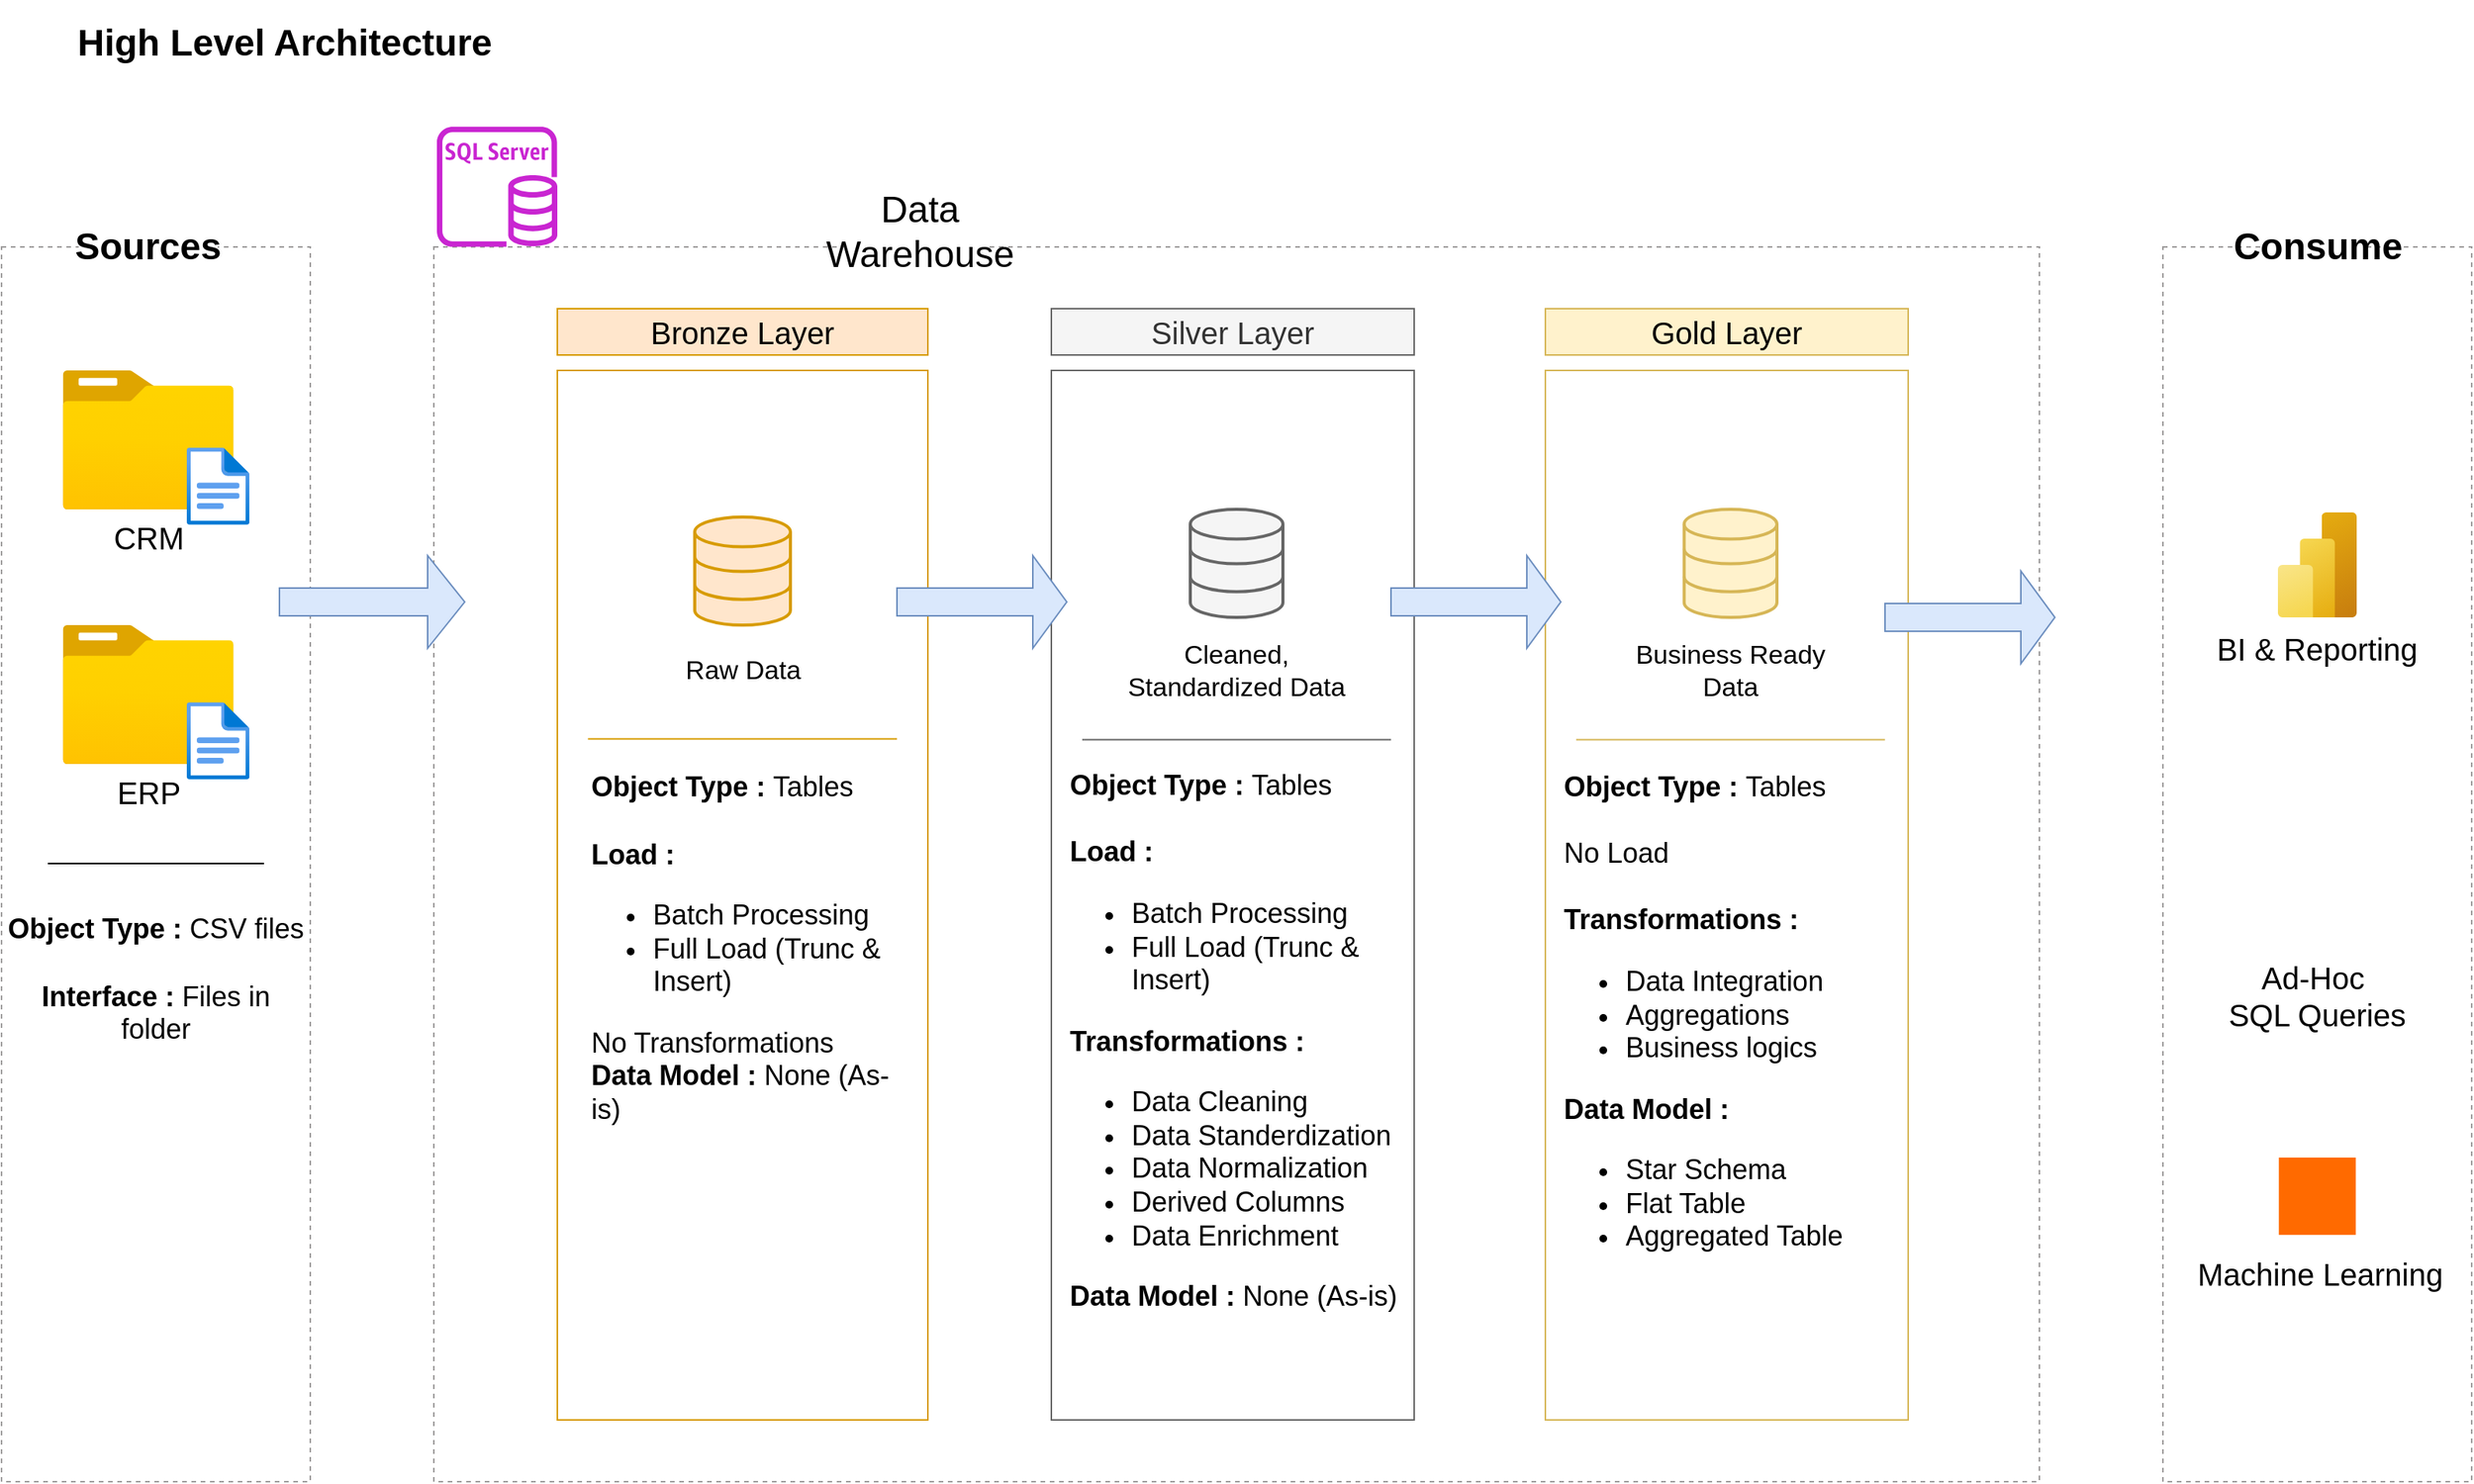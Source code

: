 <mxfile version="27.0.5">
  <diagram name="Page-1" id="aOgyFuMw_JEjIreX88Re">
    <mxGraphModel dx="1689" dy="2897" grid="1" gridSize="10" guides="1" tooltips="1" connect="1" arrows="1" fold="1" page="1" pageScale="1" pageWidth="850" pageHeight="1100" math="0" shadow="0">
      <root>
        <mxCell id="0" />
        <mxCell id="1" parent="0" />
        <mxCell id="VOV3WyJ24jYKWreNuZ23-1" value="&lt;p style=&quot;line-height: 120%;&quot;&gt;&lt;b style=&quot;&quot;&gt;&lt;font style=&quot;font-size: 24px;&quot;&gt;High Level Architecture&lt;/font&gt;&lt;/b&gt;&lt;/p&gt;" style="text;html=1;align=center;verticalAlign=middle;resizable=0;points=[];autosize=1;strokeColor=none;fillColor=none;" parent="1" vertex="1">
          <mxGeometry x="118" y="40" width="290" height="60" as="geometry" />
        </mxCell>
        <mxCell id="VOV3WyJ24jYKWreNuZ23-3" value="" style="rounded=0;whiteSpace=wrap;html=1;fillColor=none;dashed=1;strokeColor=#9f9d9d;" parent="1" vertex="1">
          <mxGeometry x="80" y="200" width="200" height="800" as="geometry" />
        </mxCell>
        <mxCell id="VOV3WyJ24jYKWreNuZ23-4" value="&lt;p&gt;&lt;font style=&quot;font-size: 24px;&quot;&gt;&lt;b&gt;Sources&lt;/b&gt;&lt;/font&gt;&lt;/p&gt;" style="rounded=0;whiteSpace=wrap;html=1;strokeColor=none;" parent="1" vertex="1">
          <mxGeometry x="130" y="180" width="90" height="40" as="geometry" />
        </mxCell>
        <mxCell id="VOV3WyJ24jYKWreNuZ23-6" value="" style="rounded=0;whiteSpace=wrap;html=1;fillColor=none;dashed=1;strokeColor=#9f9d9d;" parent="1" vertex="1">
          <mxGeometry x="360" y="200" width="1040" height="800" as="geometry" />
        </mxCell>
        <mxCell id="VOV3WyJ24jYKWreNuZ23-8" value="&lt;p&gt;&lt;font style=&quot;font-size: 24px;&quot;&gt;Data Warehouse&lt;/font&gt;&lt;/p&gt;" style="rounded=0;whiteSpace=wrap;html=1;strokeColor=none;" parent="1" vertex="1">
          <mxGeometry x="630" y="170" width="90" height="40" as="geometry" />
        </mxCell>
        <mxCell id="VOV3WyJ24jYKWreNuZ23-9" value="" style="rounded=0;whiteSpace=wrap;html=1;fillColor=none;dashed=1;strokeColor=#9f9d9d;" parent="1" vertex="1">
          <mxGeometry x="1480" y="200" width="200" height="800" as="geometry" />
        </mxCell>
        <mxCell id="VOV3WyJ24jYKWreNuZ23-10" value="&lt;p&gt;&lt;font style=&quot;font-size: 24px;&quot;&gt;&lt;b&gt;Consume&lt;/b&gt;&lt;/font&gt;&lt;/p&gt;" style="rounded=0;whiteSpace=wrap;html=1;strokeColor=none;fillColor=default;" parent="1" vertex="1">
          <mxGeometry x="1547.5" y="180" width="65" height="40" as="geometry" />
        </mxCell>
        <mxCell id="VOV3WyJ24jYKWreNuZ23-11" value="&lt;font style=&quot;font-size: 20px;&quot;&gt;Bronze Layer&lt;/font&gt;" style="rounded=0;whiteSpace=wrap;html=1;fillColor=#ffe6cc;strokeColor=#d79b00;" parent="1" vertex="1">
          <mxGeometry x="440" y="240" width="240" height="30" as="geometry" />
        </mxCell>
        <mxCell id="VOV3WyJ24jYKWreNuZ23-12" value="" style="rounded=0;whiteSpace=wrap;html=1;fillColor=none;strokeColor=#d79b00;" parent="1" vertex="1">
          <mxGeometry x="440" y="280" width="240" height="680" as="geometry" />
        </mxCell>
        <mxCell id="VOV3WyJ24jYKWreNuZ23-13" value="&lt;font style=&quot;font-size: 20px;&quot;&gt;Silver Layer&lt;/font&gt;" style="rounded=0;whiteSpace=wrap;html=1;fillColor=#f5f5f5;strokeColor=#666666;fontColor=#333333;" parent="1" vertex="1">
          <mxGeometry x="760" y="240" width="235" height="30" as="geometry" />
        </mxCell>
        <mxCell id="VOV3WyJ24jYKWreNuZ23-14" value="" style="rounded=0;whiteSpace=wrap;html=1;fillColor=none;strokeColor=#666666;fontColor=#333333;" parent="1" vertex="1">
          <mxGeometry x="760" y="280" width="235" height="680" as="geometry" />
        </mxCell>
        <mxCell id="VOV3WyJ24jYKWreNuZ23-17" value="&lt;font style=&quot;font-size: 20px;&quot;&gt;Gold Layer&lt;/font&gt;" style="rounded=0;whiteSpace=wrap;html=1;fillColor=#fff2cc;strokeColor=#d6b656;" parent="1" vertex="1">
          <mxGeometry x="1080" y="240" width="235" height="30" as="geometry" />
        </mxCell>
        <mxCell id="VOV3WyJ24jYKWreNuZ23-18" value="" style="rounded=0;whiteSpace=wrap;html=1;fillColor=none;strokeColor=#d6b656;" parent="1" vertex="1">
          <mxGeometry x="1080" y="280" width="235" height="680" as="geometry" />
        </mxCell>
        <mxCell id="VOV3WyJ24jYKWreNuZ23-19" value="&lt;font style=&quot;font-size: 20px;&quot;&gt;CRM&lt;/font&gt;" style="image;aspect=fixed;html=1;points=[];align=center;fontSize=12;image=img/lib/azure2/general/Folder_Blank.svg;" parent="1" vertex="1">
          <mxGeometry x="119.55" y="280" width="110.89" height="90" as="geometry" />
        </mxCell>
        <mxCell id="VOV3WyJ24jYKWreNuZ23-22" value="" style="image;aspect=fixed;html=1;points=[];align=center;fontSize=12;image=img/lib/azure2/general/File.svg;" parent="1" vertex="1">
          <mxGeometry x="200" y="330" width="40.58" height="50" as="geometry" />
        </mxCell>
        <mxCell id="VOV3WyJ24jYKWreNuZ23-25" value="&lt;font style=&quot;font-size: 20px;&quot;&gt;ERP&lt;/font&gt;" style="image;aspect=fixed;html=1;points=[];align=center;fontSize=12;image=img/lib/azure2/general/Folder_Blank.svg;" parent="1" vertex="1">
          <mxGeometry x="119.55" y="445" width="110.89" height="90" as="geometry" />
        </mxCell>
        <mxCell id="VOV3WyJ24jYKWreNuZ23-26" value="" style="image;aspect=fixed;html=1;points=[];align=center;fontSize=12;image=img/lib/azure2/general/File.svg;" parent="1" vertex="1">
          <mxGeometry x="200" y="495" width="40.58" height="50" as="geometry" />
        </mxCell>
        <mxCell id="VOV3WyJ24jYKWreNuZ23-29" value="" style="endArrow=none;html=1;rounded=0;exitX=0.15;exitY=0.714;exitDx=0;exitDy=0;exitPerimeter=0;entryX=0.85;entryY=0.714;entryDx=0;entryDy=0;entryPerimeter=0;elbow=vertical;" parent="1" edge="1">
          <mxGeometry width="50" height="50" relative="1" as="geometry">
            <mxPoint x="110" y="599.5" as="sourcePoint" />
            <mxPoint x="250" y="599.5" as="targetPoint" />
          </mxGeometry>
        </mxCell>
        <mxCell id="VOV3WyJ24jYKWreNuZ23-30" value="&lt;font style=&quot;font-size: 18px;&quot;&gt;&lt;b&gt;Object Type :&lt;/b&gt; CSV files&lt;/font&gt;&lt;div&gt;&lt;span style=&quot;font-size: 18px;&quot;&gt;&lt;br&gt;&lt;/span&gt;&lt;div style=&quot;font-size: 18px;&quot;&gt;&lt;font style=&quot;font-size: 18px;&quot;&gt;&lt;b&gt;Interface :&lt;/b&gt; Files in folder&lt;/font&gt;&lt;/div&gt;&lt;/div&gt;" style="text;html=1;align=center;verticalAlign=middle;whiteSpace=wrap;rounded=0;" parent="1" vertex="1">
          <mxGeometry x="80" y="660" width="200" height="30" as="geometry" />
        </mxCell>
        <mxCell id="AT1TFjK6RzU4egqSK6z--1" value="" style="html=1;verticalLabelPosition=bottom;align=center;labelBackgroundColor=#ffffff;verticalAlign=top;strokeWidth=2;strokeColor=#d79b00;shadow=0;dashed=0;shape=mxgraph.ios7.icons.data;fillColor=#ffe6cc;" parent="1" vertex="1">
          <mxGeometry x="529" y="375" width="62" height="70" as="geometry" />
        </mxCell>
        <mxCell id="AT1TFjK6RzU4egqSK6z--2" value="" style="html=1;verticalLabelPosition=bottom;align=center;labelBackgroundColor=#ffffff;verticalAlign=top;strokeWidth=2;strokeColor=#666666;shadow=0;dashed=0;shape=mxgraph.ios7.icons.data;fillColor=#f5f5f5;fontColor=#333333;" parent="1" vertex="1">
          <mxGeometry x="850" y="370" width="60" height="70" as="geometry" />
        </mxCell>
        <mxCell id="AT1TFjK6RzU4egqSK6z--3" value="" style="html=1;verticalLabelPosition=bottom;align=center;labelBackgroundColor=#ffffff;verticalAlign=top;strokeWidth=2;strokeColor=#d6b656;shadow=0;dashed=0;shape=mxgraph.ios7.icons.data;fillColor=#fff2cc;" parent="1" vertex="1">
          <mxGeometry x="1169.88" y="370" width="60.12" height="70" as="geometry" />
        </mxCell>
        <mxCell id="AT1TFjK6RzU4egqSK6z--4" value="" style="shape=singleArrow;whiteSpace=wrap;html=1;fillColor=#dae8fc;strokeColor=#6c8ebf;" parent="1" vertex="1">
          <mxGeometry x="260" y="400" width="120" height="60" as="geometry" />
        </mxCell>
        <mxCell id="AT1TFjK6RzU4egqSK6z--5" value="" style="shape=singleArrow;whiteSpace=wrap;html=1;fillColor=#dae8fc;strokeColor=#6c8ebf;" parent="1" vertex="1">
          <mxGeometry x="660" y="400" width="110" height="60" as="geometry" />
        </mxCell>
        <mxCell id="4abrOTbEtGA8ZfhsAUjP-1" value="" style="shape=singleArrow;whiteSpace=wrap;html=1;fillColor=#dae8fc;strokeColor=#6c8ebf;" vertex="1" parent="1">
          <mxGeometry x="980" y="400" width="110" height="60" as="geometry" />
        </mxCell>
        <mxCell id="4abrOTbEtGA8ZfhsAUjP-2" value="" style="shape=singleArrow;whiteSpace=wrap;html=1;fillColor=#dae8fc;strokeColor=#6c8ebf;" vertex="1" parent="1">
          <mxGeometry x="1300" y="410" width="110" height="60" as="geometry" />
        </mxCell>
        <mxCell id="4abrOTbEtGA8ZfhsAUjP-3" value="&lt;font style=&quot;font-size: 17px;&quot;&gt;Raw Data&lt;/font&gt;" style="text;html=1;align=center;verticalAlign=middle;whiteSpace=wrap;rounded=0;" vertex="1" parent="1">
          <mxGeometry x="519.5" y="460" width="81" height="30" as="geometry" />
        </mxCell>
        <mxCell id="4abrOTbEtGA8ZfhsAUjP-4" value="&lt;font style=&quot;font-size: 17px;&quot;&gt;Cleaned, Standardized Data&lt;/font&gt;" style="text;html=1;align=center;verticalAlign=middle;whiteSpace=wrap;rounded=0;" vertex="1" parent="1">
          <mxGeometry x="799.88" y="460" width="160.25" height="30" as="geometry" />
        </mxCell>
        <mxCell id="4abrOTbEtGA8ZfhsAUjP-5" value="&lt;font style=&quot;font-size: 17px;&quot;&gt;Business Ready Data&lt;/font&gt;" style="text;html=1;align=center;verticalAlign=middle;whiteSpace=wrap;rounded=0;" vertex="1" parent="1">
          <mxGeometry x="1119.82" y="460" width="160.25" height="30" as="geometry" />
        </mxCell>
        <mxCell id="4abrOTbEtGA8ZfhsAUjP-8" value="" style="endArrow=none;html=1;rounded=0;exitX=0.083;exitY=0.556;exitDx=0;exitDy=0;exitPerimeter=0;entryX=0.917;entryY=0.556;entryDx=0;entryDy=0;entryPerimeter=0;elbow=vertical;fillColor=#ffe6cc;strokeColor=#d79b00;" edge="1" parent="1">
          <mxGeometry width="50" height="50" relative="1" as="geometry">
            <mxPoint x="459.84" y="518.75" as="sourcePoint" />
            <mxPoint x="660.0" y="518.75" as="targetPoint" />
          </mxGeometry>
        </mxCell>
        <mxCell id="4abrOTbEtGA8ZfhsAUjP-9" value="" style="endArrow=none;html=1;rounded=0;exitX=0.083;exitY=0.556;exitDx=0;exitDy=0;exitPerimeter=0;entryX=0.917;entryY=0.556;entryDx=0;entryDy=0;entryPerimeter=0;elbow=vertical;fillColor=#f5f5f5;strokeColor=#666666;" edge="1" parent="1">
          <mxGeometry width="50" height="50" relative="1" as="geometry">
            <mxPoint x="780" y="519.23" as="sourcePoint" />
            <mxPoint x="980" y="519.23" as="targetPoint" />
          </mxGeometry>
        </mxCell>
        <mxCell id="4abrOTbEtGA8ZfhsAUjP-10" value="" style="endArrow=none;html=1;rounded=0;exitX=0.083;exitY=0.556;exitDx=0;exitDy=0;exitPerimeter=0;entryX=0.917;entryY=0.556;entryDx=0;entryDy=0;entryPerimeter=0;elbow=vertical;fillColor=#fff2cc;strokeColor=#d6b656;" edge="1" parent="1">
          <mxGeometry width="50" height="50" relative="1" as="geometry">
            <mxPoint x="1099.94" y="519.23" as="sourcePoint" />
            <mxPoint x="1299.94" y="519.23" as="targetPoint" />
          </mxGeometry>
        </mxCell>
        <mxCell id="4abrOTbEtGA8ZfhsAUjP-12" value="&lt;font style=&quot;font-size: 18px;&quot;&gt;&lt;b&gt;Object Type :&lt;/b&gt;&amp;nbsp;Tables&lt;/font&gt;&lt;div&gt;&lt;span style=&quot;font-size: 18px;&quot;&gt;&lt;br&gt;&lt;/span&gt;&lt;div style=&quot;font-size: 18px;&quot;&gt;&lt;font style=&quot;font-size: 18px;&quot;&gt;&lt;b&gt;Load :&lt;/b&gt;&amp;nbsp;&lt;/font&gt;&lt;/div&gt;&lt;div style=&quot;font-size: 18px;&quot;&gt;&lt;ul&gt;&lt;li&gt;&lt;span style=&quot;background-color: transparent; color: light-dark(rgb(0, 0, 0), rgb(255, 255, 255));&quot;&gt;Batch Processing&lt;/span&gt;&lt;/li&gt;&lt;li&gt;Full Load (Trunc &amp;amp; Insert)&lt;/li&gt;&lt;/ul&gt;&lt;span style=&quot;background-color: transparent; color: light-dark(rgb(0, 0, 0), rgb(255, 255, 255));&quot;&gt;No Transformations&lt;/span&gt;&lt;/div&gt;&lt;div style=&quot;font-size: 18px;&quot;&gt;&lt;span style=&quot;background-color: transparent; color: light-dark(rgb(0, 0, 0), rgb(255, 255, 255));&quot;&gt;&lt;b&gt;Data Model :&lt;/b&gt; None (As-is)&amp;nbsp;&lt;/span&gt;&lt;/div&gt;&lt;/div&gt;" style="text;html=1;align=left;verticalAlign=middle;whiteSpace=wrap;rounded=0;" vertex="1" parent="1">
          <mxGeometry x="460" y="640" width="200" height="30" as="geometry" />
        </mxCell>
        <mxCell id="4abrOTbEtGA8ZfhsAUjP-14" value="&lt;font style=&quot;font-size: 18px;&quot;&gt;&lt;b&gt;Object Type :&lt;/b&gt;&amp;nbsp;Tables&lt;/font&gt;&lt;div&gt;&lt;span style=&quot;font-size: 18px;&quot;&gt;&lt;br&gt;&lt;/span&gt;&lt;div style=&quot;font-size: 18px;&quot;&gt;&lt;font style=&quot;font-size: 18px;&quot;&gt;&lt;b&gt;Load :&lt;/b&gt;&amp;nbsp;&lt;/font&gt;&lt;/div&gt;&lt;div style=&quot;font-size: 18px;&quot;&gt;&lt;ul&gt;&lt;li&gt;&lt;span style=&quot;background-color: transparent; color: light-dark(rgb(0, 0, 0), rgb(255, 255, 255));&quot;&gt;Batch Processing&lt;/span&gt;&lt;/li&gt;&lt;li&gt;Full Load (Trunc &amp;amp; Insert)&lt;/li&gt;&lt;/ul&gt;&lt;span style=&quot;background-color: transparent; color: light-dark(rgb(0, 0, 0), rgb(255, 255, 255));&quot;&gt;&lt;b&gt;Transformations :&amp;nbsp;&lt;/b&gt;&lt;/span&gt;&lt;/div&gt;&lt;div style=&quot;font-size: 18px;&quot;&gt;&lt;ul&gt;&lt;li&gt;&lt;span style=&quot;background-color: transparent; color: light-dark(rgb(0, 0, 0), rgb(255, 255, 255));&quot;&gt;Data Cleaning&lt;/span&gt;&lt;/li&gt;&lt;li&gt;&lt;span style=&quot;background-color: transparent; color: light-dark(rgb(0, 0, 0), rgb(255, 255, 255));&quot;&gt;Data Standerdization&lt;/span&gt;&lt;/li&gt;&lt;li&gt;&lt;span style=&quot;background-color: transparent; color: light-dark(rgb(0, 0, 0), rgb(255, 255, 255));&quot;&gt;Data Normalization&amp;nbsp;&lt;/span&gt;&lt;/li&gt;&lt;li&gt;&lt;span style=&quot;background-color: transparent; color: light-dark(rgb(0, 0, 0), rgb(255, 255, 255));&quot;&gt;Derived Columns&lt;/span&gt;&lt;/li&gt;&lt;li&gt;Data Enrichment&lt;/li&gt;&lt;/ul&gt;&lt;/div&gt;&lt;div style=&quot;font-size: 18px;&quot;&gt;&lt;span style=&quot;background-color: transparent; color: light-dark(rgb(0, 0, 0), rgb(255, 255, 255));&quot;&gt;&lt;b&gt;Data Model :&lt;/b&gt; None (As-is)&amp;nbsp;&lt;/span&gt;&lt;/div&gt;&lt;/div&gt;" style="text;html=1;align=left;verticalAlign=middle;whiteSpace=wrap;rounded=0;" vertex="1" parent="1">
          <mxGeometry x="770" y="700" width="220" height="30" as="geometry" />
        </mxCell>
        <mxCell id="4abrOTbEtGA8ZfhsAUjP-15" value="&lt;font style=&quot;font-size: 18px;&quot;&gt;&lt;b&gt;Object Type :&lt;/b&gt;&amp;nbsp;Tables&lt;/font&gt;&lt;div&gt;&lt;span style=&quot;font-size: 18px;&quot;&gt;&lt;br&gt;&lt;/span&gt;&lt;div&gt;&lt;span style=&quot;font-size: 18px; background-color: transparent; color: light-dark(rgb(0, 0, 0), rgb(255, 255, 255));&quot;&gt;No Load&lt;/span&gt;&lt;/div&gt;&lt;div&gt;&lt;span style=&quot;font-size: 18px;&quot;&gt;&lt;br&gt;&lt;/span&gt;&lt;div&gt;&lt;div style=&quot;font-size: 18px;&quot;&gt;&lt;span style=&quot;background-color: transparent; color: light-dark(rgb(0, 0, 0), rgb(255, 255, 255));&quot;&gt;&lt;b&gt;Transformations :&amp;nbsp;&lt;/b&gt;&lt;/span&gt;&lt;/div&gt;&lt;div style=&quot;font-size: 18px;&quot;&gt;&lt;ul&gt;&lt;li&gt;&lt;span style=&quot;background-color: transparent; color: light-dark(rgb(0, 0, 0), rgb(255, 255, 255));&quot;&gt;Data Integration&lt;/span&gt;&lt;/li&gt;&lt;li&gt;&lt;span style=&quot;background-color: transparent; color: light-dark(rgb(0, 0, 0), rgb(255, 255, 255));&quot;&gt;Aggregations&lt;/span&gt;&lt;/li&gt;&lt;li&gt;&lt;span style=&quot;background-color: transparent; color: light-dark(rgb(0, 0, 0), rgb(255, 255, 255));&quot;&gt;Business logics&lt;/span&gt;&lt;/li&gt;&lt;/ul&gt;&lt;/div&gt;&lt;div style=&quot;font-size: 18px;&quot;&gt;&lt;span style=&quot;background-color: transparent; color: light-dark(rgb(0, 0, 0), rgb(255, 255, 255));&quot;&gt;&lt;b&gt;Data Model :&lt;/b&gt;&amp;nbsp;&lt;/span&gt;&lt;/div&gt;&lt;/div&gt;&lt;/div&gt;&lt;/div&gt;&lt;div style=&quot;font-size: 18px;&quot;&gt;&lt;ul&gt;&lt;li&gt;&lt;span style=&quot;background-color: transparent; color: light-dark(rgb(0, 0, 0), rgb(255, 255, 255));&quot;&gt;Star Schema&lt;/span&gt;&lt;/li&gt;&lt;li&gt;&lt;span style=&quot;background-color: transparent; color: light-dark(rgb(0, 0, 0), rgb(255, 255, 255));&quot;&gt;Flat Table&lt;/span&gt;&lt;/li&gt;&lt;li&gt;&lt;span style=&quot;background-color: transparent; color: light-dark(rgb(0, 0, 0), rgb(255, 255, 255));&quot;&gt;Aggregated Table&lt;/span&gt;&lt;/li&gt;&lt;/ul&gt;&lt;/div&gt;" style="text;html=1;align=left;verticalAlign=middle;whiteSpace=wrap;rounded=0;" vertex="1" parent="1">
          <mxGeometry x="1090" y="690" width="200" height="30" as="geometry" />
        </mxCell>
        <mxCell id="4abrOTbEtGA8ZfhsAUjP-16" value="" style="image;aspect=fixed;html=1;points=[];align=center;fontSize=12;image=img/lib/azure2/analytics/Power_BI_Embedded.svg;" vertex="1" parent="1">
          <mxGeometry x="1554.5" y="372" width="51" height="68" as="geometry" />
        </mxCell>
        <mxCell id="4abrOTbEtGA8ZfhsAUjP-17" value="" style="shape=image;html=1;verticalAlign=top;verticalLabelPosition=bottom;labelBackgroundColor=#ffffff;imageAspect=0;aspect=fixed;image=https://cdn2.iconfinder.com/data/icons/seo-web-1-filled-outline/64/search_analytics-seo_marketing-seo_monitoring-128.png" vertex="1" parent="1">
          <mxGeometry x="1516" y="545" width="128" height="128" as="geometry" />
        </mxCell>
        <mxCell id="4abrOTbEtGA8ZfhsAUjP-18" value="" style="points=[];aspect=fixed;html=1;align=center;shadow=0;dashed=0;fillColor=#FF6A00;strokeColor=none;shape=mxgraph.alibaba_cloud.machine_learning;" vertex="1" parent="1">
          <mxGeometry x="1555.1" y="790" width="49.8" height="50.1" as="geometry" />
        </mxCell>
        <mxCell id="4abrOTbEtGA8ZfhsAUjP-19" value="&lt;font style=&quot;font-size: 20px;&quot;&gt;BI &amp;amp; Reporting&lt;/font&gt;" style="text;html=1;align=center;verticalAlign=middle;whiteSpace=wrap;rounded=0;" vertex="1" parent="1">
          <mxGeometry x="1510" y="445" width="140" height="30" as="geometry" />
        </mxCell>
        <mxCell id="4abrOTbEtGA8ZfhsAUjP-20" value="&lt;font style=&quot;font-size: 20px;&quot;&gt;Ad-Hoc&amp;nbsp;&lt;/font&gt;&lt;div&gt;&lt;font style=&quot;font-size: 20px;&quot;&gt;SQL Queries&lt;/font&gt;&lt;/div&gt;" style="text;html=1;align=center;verticalAlign=middle;whiteSpace=wrap;rounded=0;" vertex="1" parent="1">
          <mxGeometry x="1510" y="670" width="140" height="30" as="geometry" />
        </mxCell>
        <mxCell id="4abrOTbEtGA8ZfhsAUjP-21" value="&lt;font style=&quot;font-size: 20px;&quot;&gt;Machine Learning&lt;/font&gt;" style="text;html=1;align=center;verticalAlign=middle;whiteSpace=wrap;rounded=0;" vertex="1" parent="1">
          <mxGeometry x="1500" y="850" width="164" height="30" as="geometry" />
        </mxCell>
        <mxCell id="4abrOTbEtGA8ZfhsAUjP-22" value="" style="sketch=0;outlineConnect=0;fontColor=#232F3E;gradientColor=none;fillColor=#C925D1;strokeColor=none;dashed=0;verticalLabelPosition=bottom;verticalAlign=top;align=center;html=1;fontSize=12;fontStyle=0;aspect=fixed;pointerEvents=1;shape=mxgraph.aws4.rds_sql_server_instance;" vertex="1" parent="1">
          <mxGeometry x="362" y="122" width="78" height="78" as="geometry" />
        </mxCell>
      </root>
    </mxGraphModel>
  </diagram>
</mxfile>

